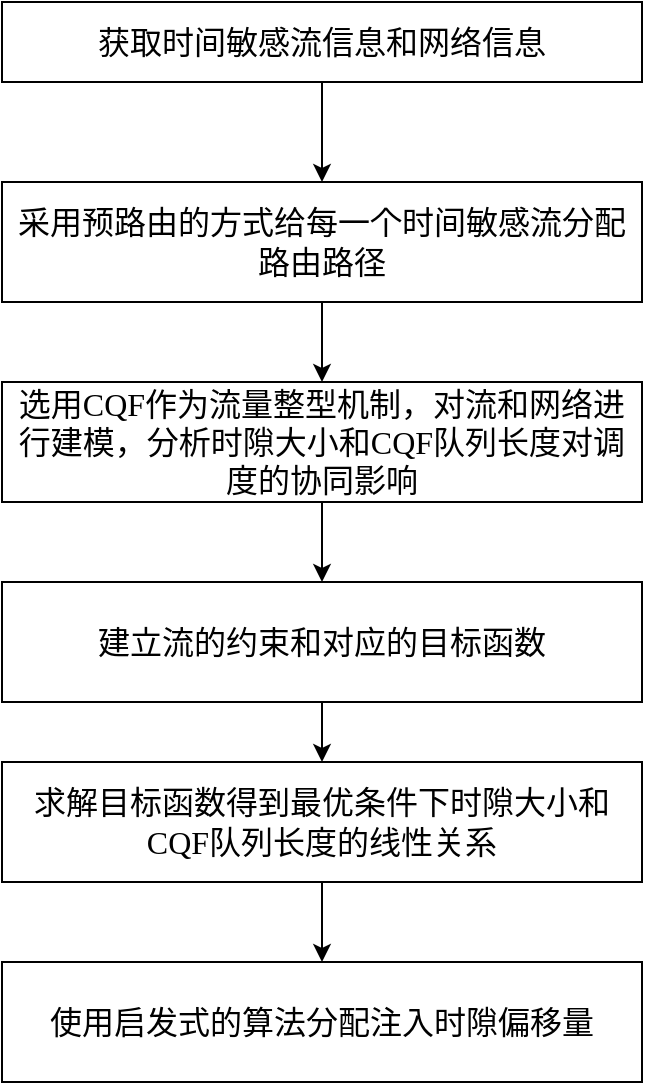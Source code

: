 <mxfile version="21.2.1" type="github">
  <diagram name="Page-1" id="kI8muQVpeAFegMSgDHn2">
    <mxGraphModel dx="1050" dy="541" grid="1" gridSize="10" guides="1" tooltips="1" connect="1" arrows="1" fold="1" page="1" pageScale="1" pageWidth="850" pageHeight="1100" background="none" math="0" shadow="0">
      <root>
        <mxCell id="0" />
        <mxCell id="1" parent="0" />
        <mxCell id="xZrWV2Vu18TWaGDWnjMu-3" value="" style="edgeStyle=orthogonalEdgeStyle;rounded=0;orthogonalLoop=1;jettySize=auto;html=1;" parent="1" source="xZrWV2Vu18TWaGDWnjMu-1" target="xZrWV2Vu18TWaGDWnjMu-2" edge="1">
          <mxGeometry relative="1" as="geometry" />
        </mxCell>
        <mxCell id="xZrWV2Vu18TWaGDWnjMu-1" value="&lt;font face=&quot;Times New Roman&quot; style=&quot;font-size: 16px;&quot;&gt;获取时间敏感流信息和网络信息&lt;/font&gt;" style="rounded=0;whiteSpace=wrap;html=1;" parent="1" vertex="1">
          <mxGeometry x="280" y="60" width="320" height="40" as="geometry" />
        </mxCell>
        <mxCell id="xZrWV2Vu18TWaGDWnjMu-5" value="" style="edgeStyle=orthogonalEdgeStyle;rounded=0;orthogonalLoop=1;jettySize=auto;html=1;" parent="1" source="xZrWV2Vu18TWaGDWnjMu-2" target="xZrWV2Vu18TWaGDWnjMu-4" edge="1">
          <mxGeometry relative="1" as="geometry" />
        </mxCell>
        <mxCell id="xZrWV2Vu18TWaGDWnjMu-2" value="&lt;font face=&quot;Times New Roman&quot; style=&quot;font-size: 16px;&quot;&gt;采用预路由的方式给每一个时间敏感流分配路由路径&lt;/font&gt;" style="whiteSpace=wrap;html=1;rounded=0;" parent="1" vertex="1">
          <mxGeometry x="280" y="150" width="320" height="60" as="geometry" />
        </mxCell>
        <mxCell id="xZrWV2Vu18TWaGDWnjMu-7" value="" style="edgeStyle=orthogonalEdgeStyle;rounded=0;orthogonalLoop=1;jettySize=auto;html=1;" parent="1" source="xZrWV2Vu18TWaGDWnjMu-4" target="xZrWV2Vu18TWaGDWnjMu-6" edge="1">
          <mxGeometry relative="1" as="geometry" />
        </mxCell>
        <mxCell id="xZrWV2Vu18TWaGDWnjMu-4" value="&lt;font face=&quot;Times New Roman&quot; style=&quot;font-size: 16px;&quot;&gt;选用CQF作为流量整型机制，对流和网络进行建模，分析时隙大小和CQF队列长度对调度的协同影响&lt;/font&gt;" style="whiteSpace=wrap;html=1;rounded=0;" parent="1" vertex="1">
          <mxGeometry x="280" y="250" width="320" height="60" as="geometry" />
        </mxCell>
        <mxCell id="xZrWV2Vu18TWaGDWnjMu-9" value="" style="edgeStyle=orthogonalEdgeStyle;rounded=0;orthogonalLoop=1;jettySize=auto;html=1;" parent="1" source="xZrWV2Vu18TWaGDWnjMu-6" target="xZrWV2Vu18TWaGDWnjMu-8" edge="1">
          <mxGeometry relative="1" as="geometry" />
        </mxCell>
        <mxCell id="xZrWV2Vu18TWaGDWnjMu-6" value="&lt;font face=&quot;Times New Roman&quot; style=&quot;font-size: 16px;&quot;&gt;建立流的约束和对应的目标函数&lt;/font&gt;" style="whiteSpace=wrap;html=1;rounded=0;" parent="1" vertex="1">
          <mxGeometry x="280" y="350" width="320" height="60" as="geometry" />
        </mxCell>
        <mxCell id="xZrWV2Vu18TWaGDWnjMu-11" value="" style="edgeStyle=orthogonalEdgeStyle;rounded=0;orthogonalLoop=1;jettySize=auto;html=1;" parent="1" source="xZrWV2Vu18TWaGDWnjMu-8" target="xZrWV2Vu18TWaGDWnjMu-10" edge="1">
          <mxGeometry relative="1" as="geometry" />
        </mxCell>
        <mxCell id="xZrWV2Vu18TWaGDWnjMu-8" value="&lt;font face=&quot;Times New Roman&quot; style=&quot;font-size: 16px;&quot;&gt;求解目标函数得到最优条件下时隙大小和CQF队列长度的线性关系&lt;/font&gt;" style="whiteSpace=wrap;html=1;rounded=0;" parent="1" vertex="1">
          <mxGeometry x="280" y="440" width="320" height="60" as="geometry" />
        </mxCell>
        <mxCell id="xZrWV2Vu18TWaGDWnjMu-10" value="&lt;font face=&quot;Times New Roman&quot; style=&quot;font-size: 16px;&quot;&gt;使用启发式的算法分配注入时隙偏移量&lt;/font&gt;" style="whiteSpace=wrap;html=1;rounded=0;" parent="1" vertex="1">
          <mxGeometry x="280" y="540" width="320" height="60" as="geometry" />
        </mxCell>
      </root>
    </mxGraphModel>
  </diagram>
</mxfile>
